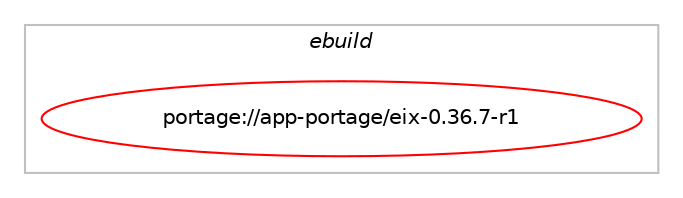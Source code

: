 digraph prolog {

# *************
# Graph options
# *************

newrank=true;
concentrate=true;
compound=true;
graph [rankdir=LR,fontname=Helvetica,fontsize=10,ranksep=1.5];#, ranksep=2.5, nodesep=0.2];
edge  [arrowhead=vee];
node  [fontname=Helvetica,fontsize=10];

# **********
# The ebuild
# **********

subgraph cluster_leftcol {
color=gray;
label=<<i>ebuild</i>>;
id [label="portage://app-portage/eix-0.36.7-r1", color=red, width=4, href="../app-portage/eix-0.36.7-r1.svg"];
}

# ****************
# The dependencies
# ****************

subgraph cluster_midcol {
color=gray;
label=<<i>dependencies</i>>;
subgraph cluster_compile {
fillcolor="#eeeeee";
style=filled;
label=<<i>compile</i>>;
# *** BEGIN UNKNOWN DEPENDENCY TYPE (TODO) ***
# id -> equal(use_conditional_group(positive,nls,portage://app-portage/eix-0.36.7-r1,[package_dependency(portage://app-portage/eix-0.36.7-r1,install,no,virtual,libintl,none,[,,],[],[])]))
# *** END UNKNOWN DEPENDENCY TYPE (TODO) ***

# *** BEGIN UNKNOWN DEPENDENCY TYPE (TODO) ***
# id -> equal(use_conditional_group(positive,sqlite,portage://app-portage/eix-0.36.7-r1,[package_dependency(portage://app-portage/eix-0.36.7-r1,install,no,dev-db,sqlite,greaterequal,[3,,,3],any_same_slot,[])]))
# *** END UNKNOWN DEPENDENCY TYPE (TODO) ***

}
subgraph cluster_compileandrun {
fillcolor="#eeeeee";
style=filled;
label=<<i>compile and run</i>>;
}
subgraph cluster_run {
fillcolor="#eeeeee";
style=filled;
label=<<i>run</i>>;
# *** BEGIN UNKNOWN DEPENDENCY TYPE (TODO) ***
# id -> equal(use_conditional_group(positive,nls,portage://app-portage/eix-0.36.7-r1,[package_dependency(portage://app-portage/eix-0.36.7-r1,run,no,virtual,libintl,none,[,,],[],[])]))
# *** END UNKNOWN DEPENDENCY TYPE (TODO) ***

# *** BEGIN UNKNOWN DEPENDENCY TYPE (TODO) ***
# id -> equal(use_conditional_group(positive,sqlite,portage://app-portage/eix-0.36.7-r1,[package_dependency(portage://app-portage/eix-0.36.7-r1,run,no,dev-db,sqlite,greaterequal,[3,,,3],any_same_slot,[])]))
# *** END UNKNOWN DEPENDENCY TYPE (TODO) ***

# *** BEGIN UNKNOWN DEPENDENCY TYPE (TODO) ***
# id -> equal(package_dependency(portage://app-portage/eix-0.36.7-r1,run,no,app-shells,push,greaterequal,[2.0,,-r1,2.0-r1],[],[]))
# *** END UNKNOWN DEPENDENCY TYPE (TODO) ***

# *** BEGIN UNKNOWN DEPENDENCY TYPE (TODO) ***
# id -> equal(package_dependency(portage://app-portage/eix-0.36.7-r1,run,no,app-shells,quoter,greaterequal,[3.0,,_p2-r1,3.0_p2-r1],[],[]))
# *** END UNKNOWN DEPENDENCY TYPE (TODO) ***

# *** BEGIN UNKNOWN DEPENDENCY TYPE (TODO) ***
# id -> equal(package_dependency(portage://app-portage/eix-0.36.7-r1,run,no,virtual,tmpfiles,none,[,,],[],[]))
# *** END UNKNOWN DEPENDENCY TYPE (TODO) ***

}
}

# **************
# The candidates
# **************

subgraph cluster_choices {
rank=same;
color=gray;
label=<<i>candidates</i>>;

}

}
